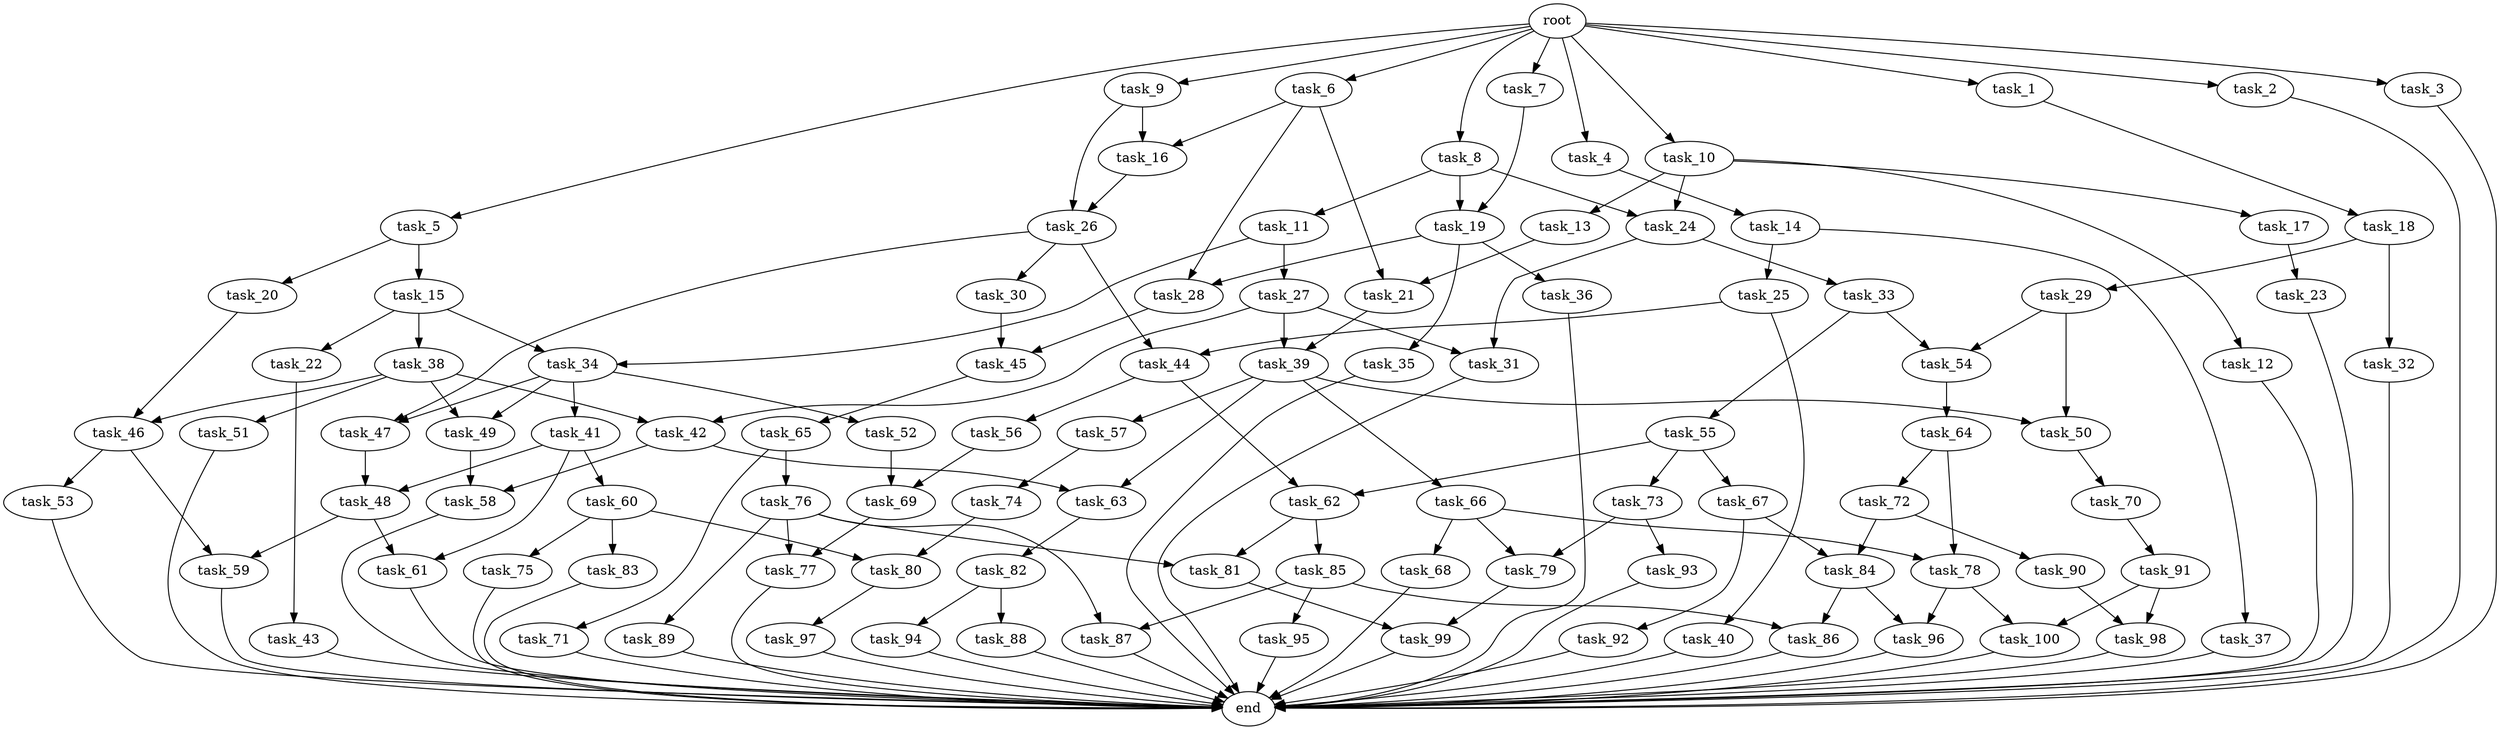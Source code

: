digraph G {
  task_7 [size="2.465376e+09"];
  task_29 [size="2.752812e+09"];
  task_65 [size="3.944508e+09"];
  task_15 [size="4.329452e+09"];
  task_48 [size="2.662024e+09"];
  task_91 [size="6.832997e+08"];
  task_44 [size="2.807790e+09"];
  task_55 [size="3.124952e+09"];
  task_9 [size="2.555951e+09"];
  task_84 [size="1.681924e+08"];
  task_81 [size="3.001549e+09"];
  task_70 [size="4.361282e+09"];
  task_85 [size="4.331119e+09"];
  task_14 [size="1.772623e+09"];
  task_34 [size="3.185165e+09"];
  task_37 [size="4.295816e+09"];
  task_64 [size="5.648019e+08"];
  task_16 [size="2.129786e+09"];
  task_79 [size="2.245070e+09"];
  task_42 [size="1.515326e+09"];
  task_39 [size="1.916455e+09"];
  task_21 [size="3.499363e+09"];
  task_92 [size="3.147022e+09"];
  task_60 [size="7.016374e+07"];
  task_23 [size="3.292314e+09"];
  task_49 [size="4.651155e+09"];
  task_67 [size="1.947581e+08"];
  end [size="0.000000e+00"];
  task_96 [size="4.618681e+09"];
  task_35 [size="4.519922e+09"];
  task_76 [size="1.960153e+09"];
  task_53 [size="2.427126e+09"];
  task_20 [size="1.339754e+09"];
  task_51 [size="3.657664e+09"];
  task_62 [size="2.593070e+09"];
  task_25 [size="1.049294e+09"];
  task_45 [size="3.449855e+09"];
  task_86 [size="2.324738e+09"];
  task_89 [size="4.224141e+09"];
  root [size="0.000000e+00"];
  task_72 [size="9.316941e+08"];
  task_5 [size="4.098945e+09"];
  task_10 [size="1.283796e+09"];
  task_30 [size="3.830349e+09"];
  task_94 [size="2.058976e+09"];
  task_47 [size="1.783200e+07"];
  task_26 [size="3.026035e+09"];
  task_50 [size="1.846487e+09"];
  task_6 [size="4.656472e+09"];
  task_17 [size="4.753708e+09"];
  task_31 [size="8.774564e+07"];
  task_54 [size="2.712483e+09"];
  task_8 [size="4.630173e+09"];
  task_77 [size="4.842659e+09"];
  task_28 [size="2.494993e+09"];
  task_18 [size="3.478263e+09"];
  task_13 [size="4.128065e+09"];
  task_40 [size="2.467558e+09"];
  task_52 [size="3.196238e+09"];
  task_74 [size="3.254755e+09"];
  task_2 [size="2.804428e+09"];
  task_24 [size="6.616963e+08"];
  task_57 [size="4.641938e+09"];
  task_56 [size="2.410205e+09"];
  task_78 [size="2.262854e+09"];
  task_36 [size="4.489938e+09"];
  task_75 [size="2.396308e+09"];
  task_58 [size="1.795170e+08"];
  task_22 [size="2.125141e+09"];
  task_82 [size="3.072285e+09"];
  task_11 [size="3.480303e+09"];
  task_97 [size="4.547352e+09"];
  task_66 [size="4.423799e+09"];
  task_3 [size="1.501410e+09"];
  task_38 [size="2.167980e+09"];
  task_43 [size="8.107888e+08"];
  task_99 [size="2.745352e+09"];
  task_90 [size="2.566418e+09"];
  task_69 [size="1.885305e+09"];
  task_80 [size="8.963660e+08"];
  task_63 [size="9.071418e+08"];
  task_88 [size="8.804373e+08"];
  task_12 [size="3.809656e+09"];
  task_61 [size="1.612399e+09"];
  task_93 [size="1.099945e+09"];
  task_98 [size="2.699941e+09"];
  task_59 [size="1.656039e+09"];
  task_46 [size="4.306829e+09"];
  task_87 [size="2.798460e+09"];
  task_73 [size="9.086580e+08"];
  task_95 [size="1.550213e+08"];
  task_33 [size="2.682361e+09"];
  task_71 [size="1.550056e+09"];
  task_68 [size="4.079481e+09"];
  task_41 [size="4.668921e+09"];
  task_27 [size="3.001317e+09"];
  task_32 [size="1.019513e+09"];
  task_100 [size="4.677418e+09"];
  task_1 [size="4.099381e+09"];
  task_19 [size="3.146714e+08"];
  task_83 [size="4.273762e+09"];
  task_4 [size="4.740470e+09"];

  task_7 -> task_19 [size="3.146714e+07"];
  task_29 -> task_50 [size="1.846487e+08"];
  task_29 -> task_54 [size="2.712483e+08"];
  task_65 -> task_76 [size="3.920306e+08"];
  task_65 -> task_71 [size="3.100112e+08"];
  task_15 -> task_22 [size="4.250281e+08"];
  task_15 -> task_34 [size="3.185165e+08"];
  task_15 -> task_38 [size="4.335960e+08"];
  task_48 -> task_61 [size="1.612399e+08"];
  task_48 -> task_59 [size="1.656039e+08"];
  task_91 -> task_98 [size="2.699941e+08"];
  task_91 -> task_100 [size="4.677418e+08"];
  task_44 -> task_56 [size="4.820411e+08"];
  task_44 -> task_62 [size="2.593070e+08"];
  task_55 -> task_67 [size="3.895162e+07"];
  task_55 -> task_73 [size="1.817316e+08"];
  task_55 -> task_62 [size="2.593070e+08"];
  task_9 -> task_16 [size="2.129786e+08"];
  task_9 -> task_26 [size="3.026035e+08"];
  task_84 -> task_96 [size="4.618681e+08"];
  task_84 -> task_86 [size="2.324738e+08"];
  task_81 -> task_99 [size="2.745352e+08"];
  task_70 -> task_91 [size="1.366599e+08"];
  task_85 -> task_87 [size="2.798460e+08"];
  task_85 -> task_86 [size="2.324738e+08"];
  task_85 -> task_95 [size="3.100426e+07"];
  task_14 -> task_37 [size="8.591632e+08"];
  task_14 -> task_25 [size="2.098589e+08"];
  task_34 -> task_47 [size="1.783200e+06"];
  task_34 -> task_52 [size="6.392476e+08"];
  task_34 -> task_49 [size="4.651155e+08"];
  task_34 -> task_41 [size="9.337842e+08"];
  task_37 -> end [size="1.000000e-12"];
  task_64 -> task_72 [size="1.863388e+08"];
  task_64 -> task_78 [size="2.262854e+08"];
  task_16 -> task_26 [size="3.026035e+08"];
  task_79 -> task_99 [size="2.745352e+08"];
  task_42 -> task_58 [size="1.795170e+07"];
  task_42 -> task_63 [size="9.071418e+07"];
  task_39 -> task_63 [size="9.071418e+07"];
  task_39 -> task_57 [size="9.283876e+08"];
  task_39 -> task_50 [size="1.846487e+08"];
  task_39 -> task_66 [size="8.847598e+08"];
  task_21 -> task_39 [size="1.916455e+08"];
  task_92 -> end [size="1.000000e-12"];
  task_60 -> task_83 [size="8.547525e+08"];
  task_60 -> task_80 [size="8.963660e+07"];
  task_60 -> task_75 [size="4.792617e+08"];
  task_23 -> end [size="1.000000e-12"];
  task_49 -> task_58 [size="1.795170e+07"];
  task_67 -> task_92 [size="6.294044e+08"];
  task_67 -> task_84 [size="1.681924e+07"];
  task_96 -> end [size="1.000000e-12"];
  task_35 -> end [size="1.000000e-12"];
  task_76 -> task_81 [size="3.001549e+08"];
  task_76 -> task_87 [size="2.798460e+08"];
  task_76 -> task_89 [size="8.448281e+08"];
  task_76 -> task_77 [size="4.842659e+08"];
  task_53 -> end [size="1.000000e-12"];
  task_20 -> task_46 [size="4.306829e+08"];
  task_51 -> end [size="1.000000e-12"];
  task_62 -> task_81 [size="3.001549e+08"];
  task_62 -> task_85 [size="8.662238e+08"];
  task_25 -> task_40 [size="4.935116e+08"];
  task_25 -> task_44 [size="2.807790e+08"];
  task_45 -> task_65 [size="7.889017e+08"];
  task_86 -> end [size="1.000000e-12"];
  task_89 -> end [size="1.000000e-12"];
  root -> task_7 [size="1.000000e-12"];
  root -> task_3 [size="1.000000e-12"];
  root -> task_1 [size="1.000000e-12"];
  root -> task_10 [size="1.000000e-12"];
  root -> task_5 [size="1.000000e-12"];
  root -> task_6 [size="1.000000e-12"];
  root -> task_8 [size="1.000000e-12"];
  root -> task_2 [size="1.000000e-12"];
  root -> task_9 [size="1.000000e-12"];
  root -> task_4 [size="1.000000e-12"];
  task_72 -> task_90 [size="5.132836e+08"];
  task_72 -> task_84 [size="1.681924e+07"];
  task_5 -> task_20 [size="2.679509e+08"];
  task_5 -> task_15 [size="8.658903e+08"];
  task_10 -> task_12 [size="7.619312e+08"];
  task_10 -> task_17 [size="9.507416e+08"];
  task_10 -> task_13 [size="8.256129e+08"];
  task_10 -> task_24 [size="6.616963e+07"];
  task_30 -> task_45 [size="3.449855e+08"];
  task_94 -> end [size="1.000000e-12"];
  task_47 -> task_48 [size="2.662024e+08"];
  task_26 -> task_47 [size="1.783200e+06"];
  task_26 -> task_30 [size="7.660698e+08"];
  task_26 -> task_44 [size="2.807790e+08"];
  task_50 -> task_70 [size="8.722565e+08"];
  task_6 -> task_28 [size="2.494993e+08"];
  task_6 -> task_16 [size="2.129786e+08"];
  task_6 -> task_21 [size="3.499363e+08"];
  task_17 -> task_23 [size="6.584629e+08"];
  task_31 -> end [size="1.000000e-12"];
  task_54 -> task_64 [size="1.129604e+08"];
  task_8 -> task_19 [size="3.146714e+07"];
  task_8 -> task_11 [size="6.960607e+08"];
  task_8 -> task_24 [size="6.616963e+07"];
  task_77 -> end [size="1.000000e-12"];
  task_28 -> task_45 [size="3.449855e+08"];
  task_18 -> task_32 [size="2.039026e+08"];
  task_18 -> task_29 [size="5.505625e+08"];
  task_13 -> task_21 [size="3.499363e+08"];
  task_40 -> end [size="1.000000e-12"];
  task_52 -> task_69 [size="1.885305e+08"];
  task_74 -> task_80 [size="8.963660e+07"];
  task_2 -> end [size="1.000000e-12"];
  task_24 -> task_33 [size="5.364722e+08"];
  task_24 -> task_31 [size="8.774564e+06"];
  task_57 -> task_74 [size="6.509510e+08"];
  task_56 -> task_69 [size="1.885305e+08"];
  task_78 -> task_96 [size="4.618681e+08"];
  task_78 -> task_100 [size="4.677418e+08"];
  task_36 -> end [size="1.000000e-12"];
  task_75 -> end [size="1.000000e-12"];
  task_58 -> end [size="1.000000e-12"];
  task_22 -> task_43 [size="1.621578e+08"];
  task_82 -> task_88 [size="1.760875e+08"];
  task_82 -> task_94 [size="4.117953e+08"];
  task_11 -> task_34 [size="3.185165e+08"];
  task_11 -> task_27 [size="6.002634e+08"];
  task_97 -> end [size="1.000000e-12"];
  task_66 -> task_68 [size="8.158962e+08"];
  task_66 -> task_78 [size="2.262854e+08"];
  task_66 -> task_79 [size="2.245070e+08"];
  task_3 -> end [size="1.000000e-12"];
  task_38 -> task_49 [size="4.651155e+08"];
  task_38 -> task_42 [size="1.515326e+08"];
  task_38 -> task_51 [size="7.315328e+08"];
  task_38 -> task_46 [size="4.306829e+08"];
  task_43 -> end [size="1.000000e-12"];
  task_99 -> end [size="1.000000e-12"];
  task_90 -> task_98 [size="2.699941e+08"];
  task_69 -> task_77 [size="4.842659e+08"];
  task_80 -> task_97 [size="9.094704e+08"];
  task_63 -> task_82 [size="6.144570e+08"];
  task_88 -> end [size="1.000000e-12"];
  task_12 -> end [size="1.000000e-12"];
  task_61 -> end [size="1.000000e-12"];
  task_93 -> end [size="1.000000e-12"];
  task_98 -> end [size="1.000000e-12"];
  task_59 -> end [size="1.000000e-12"];
  task_46 -> task_53 [size="4.854251e+08"];
  task_46 -> task_59 [size="1.656039e+08"];
  task_87 -> end [size="1.000000e-12"];
  task_73 -> task_79 [size="2.245070e+08"];
  task_73 -> task_93 [size="2.199890e+08"];
  task_95 -> end [size="1.000000e-12"];
  task_33 -> task_55 [size="6.249904e+08"];
  task_33 -> task_54 [size="2.712483e+08"];
  task_71 -> end [size="1.000000e-12"];
  task_68 -> end [size="1.000000e-12"];
  task_41 -> task_48 [size="2.662024e+08"];
  task_41 -> task_61 [size="1.612399e+08"];
  task_41 -> task_60 [size="1.403275e+07"];
  task_27 -> task_39 [size="1.916455e+08"];
  task_27 -> task_31 [size="8.774564e+06"];
  task_27 -> task_42 [size="1.515326e+08"];
  task_32 -> end [size="1.000000e-12"];
  task_100 -> end [size="1.000000e-12"];
  task_1 -> task_18 [size="6.956525e+08"];
  task_19 -> task_28 [size="2.494993e+08"];
  task_19 -> task_35 [size="9.039844e+08"];
  task_19 -> task_36 [size="8.979876e+08"];
  task_83 -> end [size="1.000000e-12"];
  task_4 -> task_14 [size="3.545247e+08"];
}
